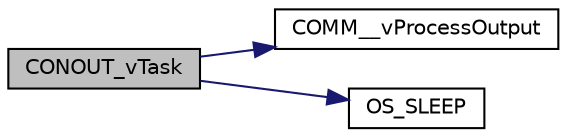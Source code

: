 digraph "CONOUT_vTask"
{
  edge [fontname="Helvetica",fontsize="10",labelfontname="Helvetica",labelfontsize="10"];
  node [fontname="Helvetica",fontsize="10",shape=record];
  rankdir="LR";
  Node1 [label="CONOUT_vTask",height=0.2,width=0.4,color="black", fillcolor="grey75", style="filled", fontcolor="black"];
  Node1 -> Node2 [color="midnightblue",fontsize="10",style="solid",fontname="Helvetica"];
  Node2 [label="COMM__vProcessOutput",height=0.2,width=0.4,color="black", fillcolor="white", style="filled",URL="$conout_8c.html#a08479b52fa7b863d1b58daf64fcfe63a"];
  Node1 -> Node3 [color="midnightblue",fontsize="10",style="solid",fontname="Helvetica"];
  Node3 [label="OS_SLEEP",height=0.2,width=0.4,color="black", fillcolor="white", style="filled",URL="$main___s_o_8c.html#a650dfb551ee93c4ea285725decf04dff"];
}
